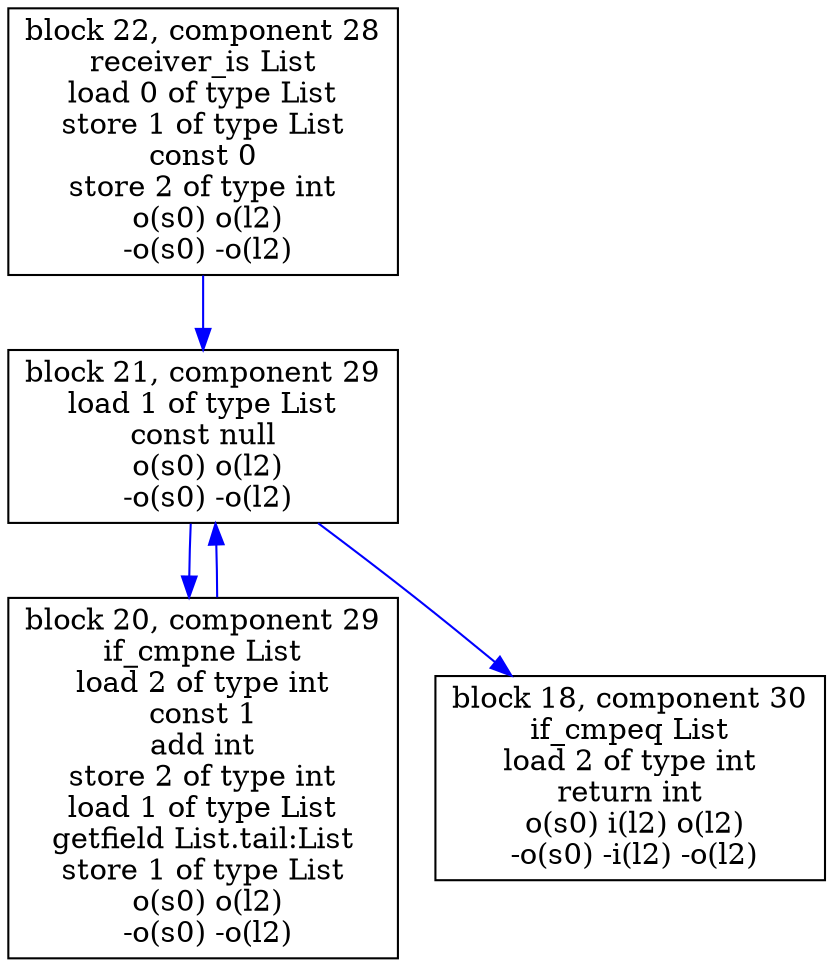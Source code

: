 digraph "List.length():int" {
size = "11,7.5";
codeblock_22 [ shape = box, label = "block 22, component 28\nreceiver_is List\nload 0 of type List\nstore 1 of type List\nconst 0\nstore 2 of type int\n o(s0) o(l2)\n -o(s0) -o(l2)\n"];
codeblock_21 [ shape = box, label = "block 21, component 29\nload 1 of type List\nconst null\n o(s0) o(l2)\n -o(s0) -o(l2)\n"];
codeblock_20 [ shape = box, label = "block 20, component 29\nif_cmpne List\nload 2 of type int\nconst 1\nadd int\nstore 2 of type int\nload 1 of type List\ngetfield List.tail:List\nstore 1 of type List\n o(s0) o(l2)\n -o(s0) -o(l2)\n"];
codeblock_20->codeblock_21 [color = blue label = "" fontsize = 8]
codeblock_21->codeblock_20 [color = blue label = "" fontsize = 8]
codeblock_18 [ shape = box, label = "block 18, component 30\nif_cmpeq List\nload 2 of type int\nreturn int\n o(s0) i(l2) o(l2)\n -o(s0) -i(l2) -o(l2)\n"];
codeblock_21->codeblock_18 [color = blue label = "" fontsize = 8]
codeblock_22->codeblock_21 [color = blue label = "" fontsize = 8]
}